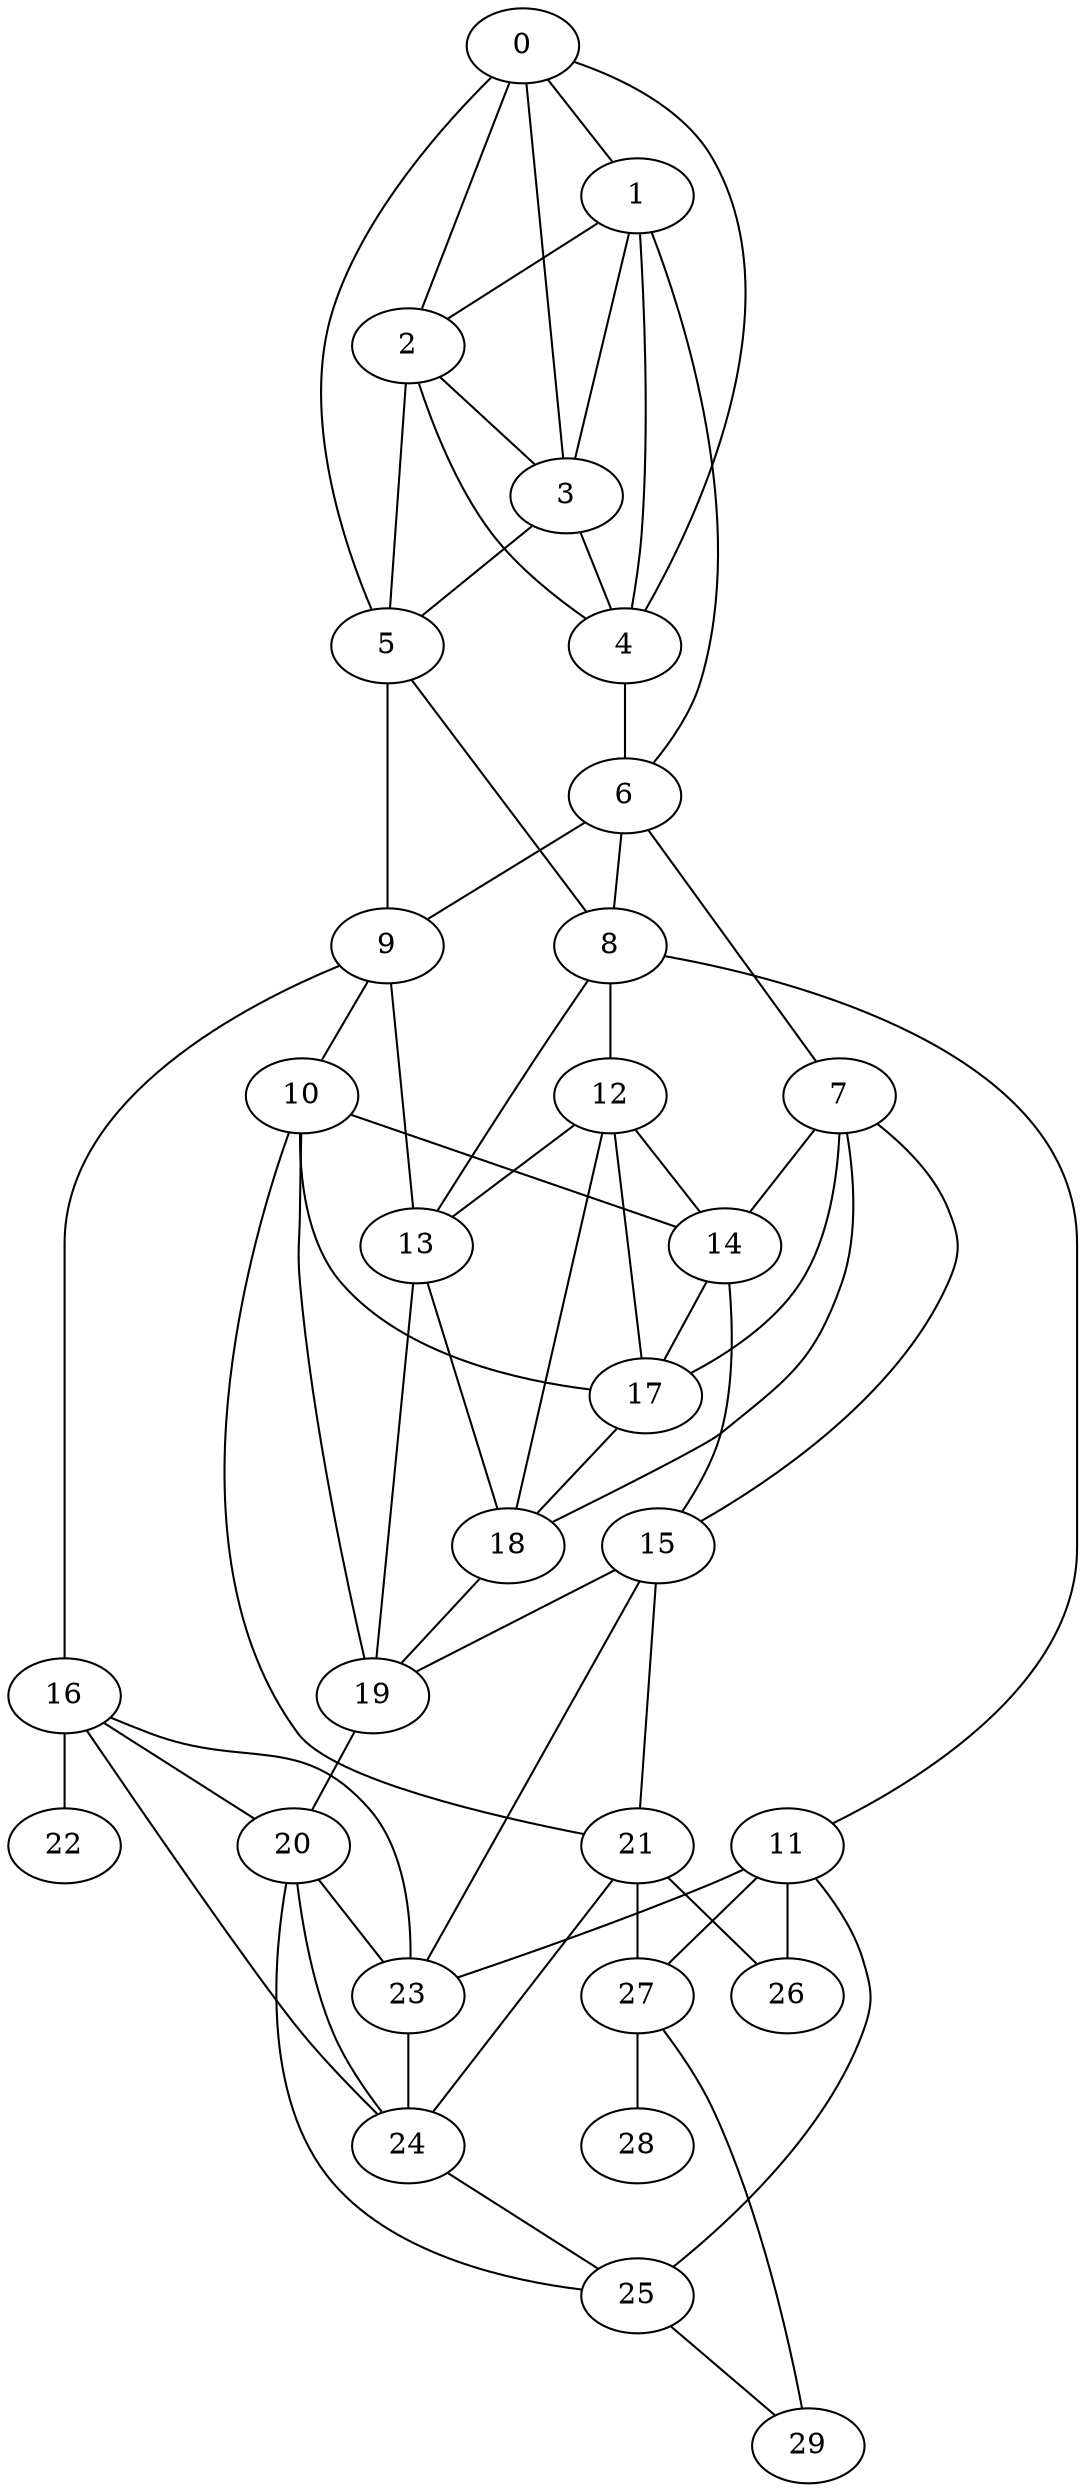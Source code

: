 graph {
  0;
  1;
  2;
  3;
  4;
  5;
  6;
  7;
  8;
  9;
  10;
  11;
  12;
  13;
  14;
  15;
  16;
  17;
  18;
  19;
  20;
  21;
  22;
  23;
  24;
  25;
  26;
  27;
  28;
  29;
  0 -- 1;
  0 -- 2;
  0 -- 3;
  0 -- 4;
  0 -- 5;
  1 -- 2;
  1 -- 3;
  1 -- 4;
  1 -- 6;
  2 -- 3;
  2 -- 4;
  2 -- 5;
  3 -- 4;
  3 -- 5;
  4 -- 6;
  5 -- 8;
  5 -- 9;
  6 -- 7;
  6 -- 8;
  6 -- 9;
  7 -- 17;
  7 -- 18;
  7 -- 14;
  7 -- 15;
  8 -- 11;
  8 -- 12;
  8 -- 13;
  9 -- 16;
  9 -- 10;
  9 -- 13;
  10 -- 17;
  10 -- 19;
  10 -- 21;
  10 -- 14;
  11 -- 23;
  11 -- 25;
  11 -- 26;
  11 -- 27;
  12 -- 17;
  12 -- 18;
  12 -- 13;
  12 -- 14;
  13 -- 18;
  13 -- 19;
  14 -- 17;
  14 -- 15;
  15 -- 19;
  15 -- 21;
  15 -- 23;
  16 -- 20;
  16 -- 22;
  16 -- 23;
  16 -- 24;
  17 -- 18;
  18 -- 19;
  19 -- 20;
  20 -- 23;
  20 -- 24;
  20 -- 25;
  21 -- 24;
  21 -- 26;
  21 -- 27;
  23 -- 24;
  24 -- 25;
  25 -- 29;
  27 -- 28;
  27 -- 29;
}